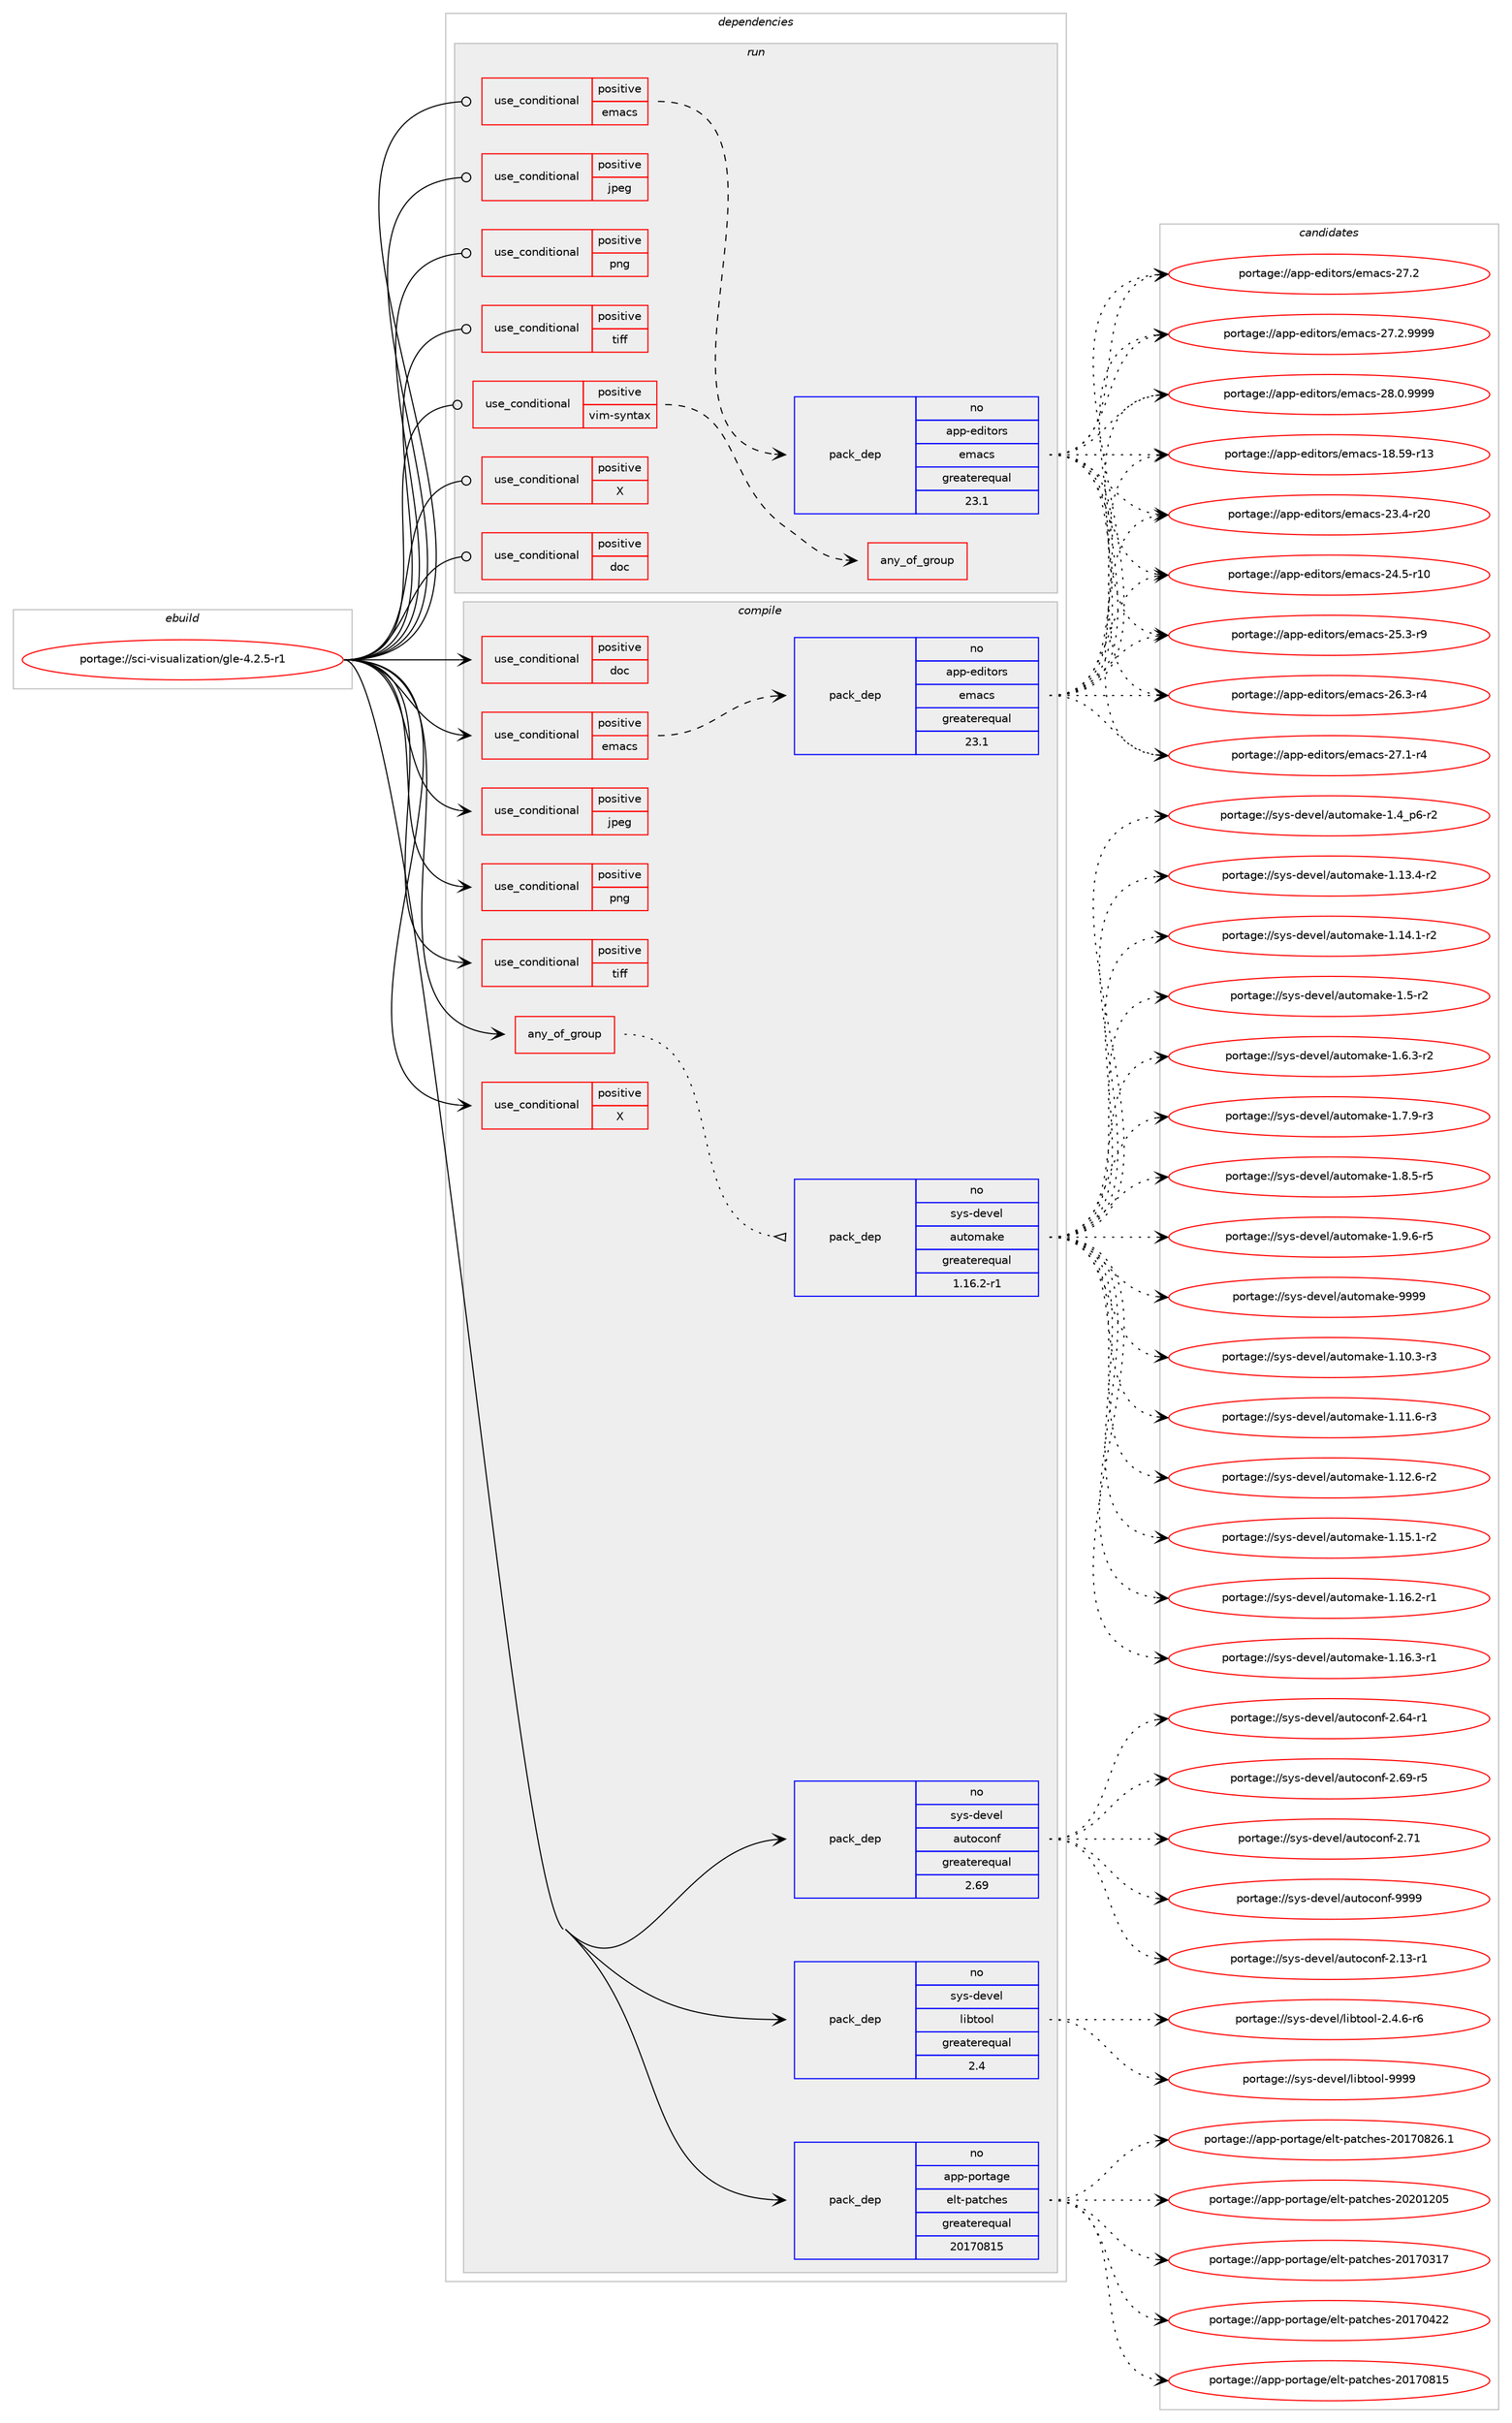 digraph prolog {

# *************
# Graph options
# *************

newrank=true;
concentrate=true;
compound=true;
graph [rankdir=LR,fontname=Helvetica,fontsize=10,ranksep=1.5];#, ranksep=2.5, nodesep=0.2];
edge  [arrowhead=vee];
node  [fontname=Helvetica,fontsize=10];

# **********
# The ebuild
# **********

subgraph cluster_leftcol {
color=gray;
rank=same;
label=<<i>ebuild</i>>;
id [label="portage://sci-visualization/gle-4.2.5-r1", color=red, width=4, href="../sci-visualization/gle-4.2.5-r1.svg"];
}

# ****************
# The dependencies
# ****************

subgraph cluster_midcol {
color=gray;
label=<<i>dependencies</i>>;
subgraph cluster_compile {
fillcolor="#eeeeee";
style=filled;
label=<<i>compile</i>>;
subgraph any23 {
dependency1187 [label=<<TABLE BORDER="0" CELLBORDER="1" CELLSPACING="0" CELLPADDING="4"><TR><TD CELLPADDING="10">any_of_group</TD></TR></TABLE>>, shape=none, color=red];subgraph pack411 {
dependency1188 [label=<<TABLE BORDER="0" CELLBORDER="1" CELLSPACING="0" CELLPADDING="4" WIDTH="220"><TR><TD ROWSPAN="6" CELLPADDING="30">pack_dep</TD></TR><TR><TD WIDTH="110">no</TD></TR><TR><TD>sys-devel</TD></TR><TR><TD>automake</TD></TR><TR><TD>greaterequal</TD></TR><TR><TD>1.16.2-r1</TD></TR></TABLE>>, shape=none, color=blue];
}
dependency1187:e -> dependency1188:w [weight=20,style="dotted",arrowhead="oinv"];
}
id:e -> dependency1187:w [weight=20,style="solid",arrowhead="vee"];
subgraph cond755 {
dependency1189 [label=<<TABLE BORDER="0" CELLBORDER="1" CELLSPACING="0" CELLPADDING="4"><TR><TD ROWSPAN="3" CELLPADDING="10">use_conditional</TD></TR><TR><TD>positive</TD></TR><TR><TD>X</TD></TR></TABLE>>, shape=none, color=red];
# *** BEGIN UNKNOWN DEPENDENCY TYPE (TODO) ***
# dependency1189 -> package_dependency(portage://sci-visualization/gle-4.2.5-r1,install,no,x11-libs,libX11,none,[,,],[],[])
# *** END UNKNOWN DEPENDENCY TYPE (TODO) ***

}
id:e -> dependency1189:w [weight=20,style="solid",arrowhead="vee"];
subgraph cond756 {
dependency1190 [label=<<TABLE BORDER="0" CELLBORDER="1" CELLSPACING="0" CELLPADDING="4"><TR><TD ROWSPAN="3" CELLPADDING="10">use_conditional</TD></TR><TR><TD>positive</TD></TR><TR><TD>doc</TD></TR></TABLE>>, shape=none, color=red];
# *** BEGIN UNKNOWN DEPENDENCY TYPE (TODO) ***
# dependency1190 -> package_dependency(portage://sci-visualization/gle-4.2.5-r1,install,no,dev-texlive,texlive-latexextra,none,[,,],[],[])
# *** END UNKNOWN DEPENDENCY TYPE (TODO) ***

}
id:e -> dependency1190:w [weight=20,style="solid",arrowhead="vee"];
subgraph cond757 {
dependency1191 [label=<<TABLE BORDER="0" CELLBORDER="1" CELLSPACING="0" CELLPADDING="4"><TR><TD ROWSPAN="3" CELLPADDING="10">use_conditional</TD></TR><TR><TD>positive</TD></TR><TR><TD>emacs</TD></TR></TABLE>>, shape=none, color=red];
subgraph pack412 {
dependency1192 [label=<<TABLE BORDER="0" CELLBORDER="1" CELLSPACING="0" CELLPADDING="4" WIDTH="220"><TR><TD ROWSPAN="6" CELLPADDING="30">pack_dep</TD></TR><TR><TD WIDTH="110">no</TD></TR><TR><TD>app-editors</TD></TR><TR><TD>emacs</TD></TR><TR><TD>greaterequal</TD></TR><TR><TD>23.1</TD></TR></TABLE>>, shape=none, color=blue];
}
dependency1191:e -> dependency1192:w [weight=20,style="dashed",arrowhead="vee"];
}
id:e -> dependency1191:w [weight=20,style="solid",arrowhead="vee"];
subgraph cond758 {
dependency1193 [label=<<TABLE BORDER="0" CELLBORDER="1" CELLSPACING="0" CELLPADDING="4"><TR><TD ROWSPAN="3" CELLPADDING="10">use_conditional</TD></TR><TR><TD>positive</TD></TR><TR><TD>jpeg</TD></TR></TABLE>>, shape=none, color=red];
# *** BEGIN UNKNOWN DEPENDENCY TYPE (TODO) ***
# dependency1193 -> package_dependency(portage://sci-visualization/gle-4.2.5-r1,install,no,virtual,jpeg,none,[,,],[slot(0)],[])
# *** END UNKNOWN DEPENDENCY TYPE (TODO) ***

}
id:e -> dependency1193:w [weight=20,style="solid",arrowhead="vee"];
subgraph cond759 {
dependency1194 [label=<<TABLE BORDER="0" CELLBORDER="1" CELLSPACING="0" CELLPADDING="4"><TR><TD ROWSPAN="3" CELLPADDING="10">use_conditional</TD></TR><TR><TD>positive</TD></TR><TR><TD>png</TD></TR></TABLE>>, shape=none, color=red];
# *** BEGIN UNKNOWN DEPENDENCY TYPE (TODO) ***
# dependency1194 -> package_dependency(portage://sci-visualization/gle-4.2.5-r1,install,no,media-libs,libpng,none,[,,],[slot(0),equal],[])
# *** END UNKNOWN DEPENDENCY TYPE (TODO) ***

}
id:e -> dependency1194:w [weight=20,style="solid",arrowhead="vee"];
subgraph cond760 {
dependency1195 [label=<<TABLE BORDER="0" CELLBORDER="1" CELLSPACING="0" CELLPADDING="4"><TR><TD ROWSPAN="3" CELLPADDING="10">use_conditional</TD></TR><TR><TD>positive</TD></TR><TR><TD>tiff</TD></TR></TABLE>>, shape=none, color=red];
# *** BEGIN UNKNOWN DEPENDENCY TYPE (TODO) ***
# dependency1195 -> package_dependency(portage://sci-visualization/gle-4.2.5-r1,install,no,media-libs,tiff,none,[,,],[slot(0)],[])
# *** END UNKNOWN DEPENDENCY TYPE (TODO) ***

}
id:e -> dependency1195:w [weight=20,style="solid",arrowhead="vee"];
subgraph pack413 {
dependency1196 [label=<<TABLE BORDER="0" CELLBORDER="1" CELLSPACING="0" CELLPADDING="4" WIDTH="220"><TR><TD ROWSPAN="6" CELLPADDING="30">pack_dep</TD></TR><TR><TD WIDTH="110">no</TD></TR><TR><TD>app-portage</TD></TR><TR><TD>elt-patches</TD></TR><TR><TD>greaterequal</TD></TR><TR><TD>20170815</TD></TR></TABLE>>, shape=none, color=blue];
}
id:e -> dependency1196:w [weight=20,style="solid",arrowhead="vee"];
subgraph pack414 {
dependency1197 [label=<<TABLE BORDER="0" CELLBORDER="1" CELLSPACING="0" CELLPADDING="4" WIDTH="220"><TR><TD ROWSPAN="6" CELLPADDING="30">pack_dep</TD></TR><TR><TD WIDTH="110">no</TD></TR><TR><TD>sys-devel</TD></TR><TR><TD>autoconf</TD></TR><TR><TD>greaterequal</TD></TR><TR><TD>2.69</TD></TR></TABLE>>, shape=none, color=blue];
}
id:e -> dependency1197:w [weight=20,style="solid",arrowhead="vee"];
# *** BEGIN UNKNOWN DEPENDENCY TYPE (TODO) ***
# id -> package_dependency(portage://sci-visualization/gle-4.2.5-r1,install,no,sys-devel,gnuconfig,none,[,,],[],[])
# *** END UNKNOWN DEPENDENCY TYPE (TODO) ***

subgraph pack415 {
dependency1198 [label=<<TABLE BORDER="0" CELLBORDER="1" CELLSPACING="0" CELLPADDING="4" WIDTH="220"><TR><TD ROWSPAN="6" CELLPADDING="30">pack_dep</TD></TR><TR><TD WIDTH="110">no</TD></TR><TR><TD>sys-devel</TD></TR><TR><TD>libtool</TD></TR><TR><TD>greaterequal</TD></TR><TR><TD>2.4</TD></TR></TABLE>>, shape=none, color=blue];
}
id:e -> dependency1198:w [weight=20,style="solid",arrowhead="vee"];
# *** BEGIN UNKNOWN DEPENDENCY TYPE (TODO) ***
# id -> package_dependency(portage://sci-visualization/gle-4.2.5-r1,install,no,sys-libs,ncurses,none,[,,],[slot(0),equal],[])
# *** END UNKNOWN DEPENDENCY TYPE (TODO) ***

}
subgraph cluster_compileandrun {
fillcolor="#eeeeee";
style=filled;
label=<<i>compile and run</i>>;
}
subgraph cluster_run {
fillcolor="#eeeeee";
style=filled;
label=<<i>run</i>>;
subgraph cond761 {
dependency1199 [label=<<TABLE BORDER="0" CELLBORDER="1" CELLSPACING="0" CELLPADDING="4"><TR><TD ROWSPAN="3" CELLPADDING="10">use_conditional</TD></TR><TR><TD>positive</TD></TR><TR><TD>X</TD></TR></TABLE>>, shape=none, color=red];
# *** BEGIN UNKNOWN DEPENDENCY TYPE (TODO) ***
# dependency1199 -> package_dependency(portage://sci-visualization/gle-4.2.5-r1,run,no,x11-libs,libX11,none,[,,],[],[])
# *** END UNKNOWN DEPENDENCY TYPE (TODO) ***

}
id:e -> dependency1199:w [weight=20,style="solid",arrowhead="odot"];
subgraph cond762 {
dependency1200 [label=<<TABLE BORDER="0" CELLBORDER="1" CELLSPACING="0" CELLPADDING="4"><TR><TD ROWSPAN="3" CELLPADDING="10">use_conditional</TD></TR><TR><TD>positive</TD></TR><TR><TD>doc</TD></TR></TABLE>>, shape=none, color=red];
# *** BEGIN UNKNOWN DEPENDENCY TYPE (TODO) ***
# dependency1200 -> package_dependency(portage://sci-visualization/gle-4.2.5-r1,run,no,dev-texlive,texlive-latexextra,none,[,,],[],[])
# *** END UNKNOWN DEPENDENCY TYPE (TODO) ***

}
id:e -> dependency1200:w [weight=20,style="solid",arrowhead="odot"];
subgraph cond763 {
dependency1201 [label=<<TABLE BORDER="0" CELLBORDER="1" CELLSPACING="0" CELLPADDING="4"><TR><TD ROWSPAN="3" CELLPADDING="10">use_conditional</TD></TR><TR><TD>positive</TD></TR><TR><TD>emacs</TD></TR></TABLE>>, shape=none, color=red];
subgraph pack416 {
dependency1202 [label=<<TABLE BORDER="0" CELLBORDER="1" CELLSPACING="0" CELLPADDING="4" WIDTH="220"><TR><TD ROWSPAN="6" CELLPADDING="30">pack_dep</TD></TR><TR><TD WIDTH="110">no</TD></TR><TR><TD>app-editors</TD></TR><TR><TD>emacs</TD></TR><TR><TD>greaterequal</TD></TR><TR><TD>23.1</TD></TR></TABLE>>, shape=none, color=blue];
}
dependency1201:e -> dependency1202:w [weight=20,style="dashed",arrowhead="vee"];
}
id:e -> dependency1201:w [weight=20,style="solid",arrowhead="odot"];
subgraph cond764 {
dependency1203 [label=<<TABLE BORDER="0" CELLBORDER="1" CELLSPACING="0" CELLPADDING="4"><TR><TD ROWSPAN="3" CELLPADDING="10">use_conditional</TD></TR><TR><TD>positive</TD></TR><TR><TD>jpeg</TD></TR></TABLE>>, shape=none, color=red];
# *** BEGIN UNKNOWN DEPENDENCY TYPE (TODO) ***
# dependency1203 -> package_dependency(portage://sci-visualization/gle-4.2.5-r1,run,no,virtual,jpeg,none,[,,],[slot(0)],[])
# *** END UNKNOWN DEPENDENCY TYPE (TODO) ***

}
id:e -> dependency1203:w [weight=20,style="solid",arrowhead="odot"];
subgraph cond765 {
dependency1204 [label=<<TABLE BORDER="0" CELLBORDER="1" CELLSPACING="0" CELLPADDING="4"><TR><TD ROWSPAN="3" CELLPADDING="10">use_conditional</TD></TR><TR><TD>positive</TD></TR><TR><TD>png</TD></TR></TABLE>>, shape=none, color=red];
# *** BEGIN UNKNOWN DEPENDENCY TYPE (TODO) ***
# dependency1204 -> package_dependency(portage://sci-visualization/gle-4.2.5-r1,run,no,media-libs,libpng,none,[,,],[slot(0),equal],[])
# *** END UNKNOWN DEPENDENCY TYPE (TODO) ***

}
id:e -> dependency1204:w [weight=20,style="solid",arrowhead="odot"];
subgraph cond766 {
dependency1205 [label=<<TABLE BORDER="0" CELLBORDER="1" CELLSPACING="0" CELLPADDING="4"><TR><TD ROWSPAN="3" CELLPADDING="10">use_conditional</TD></TR><TR><TD>positive</TD></TR><TR><TD>tiff</TD></TR></TABLE>>, shape=none, color=red];
# *** BEGIN UNKNOWN DEPENDENCY TYPE (TODO) ***
# dependency1205 -> package_dependency(portage://sci-visualization/gle-4.2.5-r1,run,no,media-libs,tiff,none,[,,],[slot(0)],[])
# *** END UNKNOWN DEPENDENCY TYPE (TODO) ***

}
id:e -> dependency1205:w [weight=20,style="solid",arrowhead="odot"];
subgraph cond767 {
dependency1206 [label=<<TABLE BORDER="0" CELLBORDER="1" CELLSPACING="0" CELLPADDING="4"><TR><TD ROWSPAN="3" CELLPADDING="10">use_conditional</TD></TR><TR><TD>positive</TD></TR><TR><TD>vim-syntax</TD></TR></TABLE>>, shape=none, color=red];
subgraph any24 {
dependency1207 [label=<<TABLE BORDER="0" CELLBORDER="1" CELLSPACING="0" CELLPADDING="4"><TR><TD CELLPADDING="10">any_of_group</TD></TR></TABLE>>, shape=none, color=red];# *** BEGIN UNKNOWN DEPENDENCY TYPE (TODO) ***
# dependency1207 -> package_dependency(portage://sci-visualization/gle-4.2.5-r1,run,no,app-editors,vim,none,[,,],[],[])
# *** END UNKNOWN DEPENDENCY TYPE (TODO) ***

# *** BEGIN UNKNOWN DEPENDENCY TYPE (TODO) ***
# dependency1207 -> package_dependency(portage://sci-visualization/gle-4.2.5-r1,run,no,app-editors,gvim,none,[,,],[],[])
# *** END UNKNOWN DEPENDENCY TYPE (TODO) ***

}
dependency1206:e -> dependency1207:w [weight=20,style="dashed",arrowhead="vee"];
}
id:e -> dependency1206:w [weight=20,style="solid",arrowhead="odot"];
# *** BEGIN UNKNOWN DEPENDENCY TYPE (TODO) ***
# id -> package_dependency(portage://sci-visualization/gle-4.2.5-r1,run,no,app-text,ghostscript-gpl,none,[,,],[],[])
# *** END UNKNOWN DEPENDENCY TYPE (TODO) ***

# *** BEGIN UNKNOWN DEPENDENCY TYPE (TODO) ***
# id -> package_dependency(portage://sci-visualization/gle-4.2.5-r1,run,no,sys-libs,ncurses,none,[,,],[slot(0),equal],[])
# *** END UNKNOWN DEPENDENCY TYPE (TODO) ***

# *** BEGIN UNKNOWN DEPENDENCY TYPE (TODO) ***
# id -> package_dependency(portage://sci-visualization/gle-4.2.5-r1,run,no,virtual,latex-base,none,[,,],[],[])
# *** END UNKNOWN DEPENDENCY TYPE (TODO) ***

}
}

# **************
# The candidates
# **************

subgraph cluster_choices {
rank=same;
color=gray;
label=<<i>candidates</i>>;

subgraph choice411 {
color=black;
nodesep=1;
choice11512111545100101118101108479711711611110997107101454946494846514511451 [label="portage://sys-devel/automake-1.10.3-r3", color=red, width=4,href="../sys-devel/automake-1.10.3-r3.svg"];
choice11512111545100101118101108479711711611110997107101454946494946544511451 [label="portage://sys-devel/automake-1.11.6-r3", color=red, width=4,href="../sys-devel/automake-1.11.6-r3.svg"];
choice11512111545100101118101108479711711611110997107101454946495046544511450 [label="portage://sys-devel/automake-1.12.6-r2", color=red, width=4,href="../sys-devel/automake-1.12.6-r2.svg"];
choice11512111545100101118101108479711711611110997107101454946495146524511450 [label="portage://sys-devel/automake-1.13.4-r2", color=red, width=4,href="../sys-devel/automake-1.13.4-r2.svg"];
choice11512111545100101118101108479711711611110997107101454946495246494511450 [label="portage://sys-devel/automake-1.14.1-r2", color=red, width=4,href="../sys-devel/automake-1.14.1-r2.svg"];
choice11512111545100101118101108479711711611110997107101454946495346494511450 [label="portage://sys-devel/automake-1.15.1-r2", color=red, width=4,href="../sys-devel/automake-1.15.1-r2.svg"];
choice11512111545100101118101108479711711611110997107101454946495446504511449 [label="portage://sys-devel/automake-1.16.2-r1", color=red, width=4,href="../sys-devel/automake-1.16.2-r1.svg"];
choice11512111545100101118101108479711711611110997107101454946495446514511449 [label="portage://sys-devel/automake-1.16.3-r1", color=red, width=4,href="../sys-devel/automake-1.16.3-r1.svg"];
choice115121115451001011181011084797117116111109971071014549465295112544511450 [label="portage://sys-devel/automake-1.4_p6-r2", color=red, width=4,href="../sys-devel/automake-1.4_p6-r2.svg"];
choice11512111545100101118101108479711711611110997107101454946534511450 [label="portage://sys-devel/automake-1.5-r2", color=red, width=4,href="../sys-devel/automake-1.5-r2.svg"];
choice115121115451001011181011084797117116111109971071014549465446514511450 [label="portage://sys-devel/automake-1.6.3-r2", color=red, width=4,href="../sys-devel/automake-1.6.3-r2.svg"];
choice115121115451001011181011084797117116111109971071014549465546574511451 [label="portage://sys-devel/automake-1.7.9-r3", color=red, width=4,href="../sys-devel/automake-1.7.9-r3.svg"];
choice115121115451001011181011084797117116111109971071014549465646534511453 [label="portage://sys-devel/automake-1.8.5-r5", color=red, width=4,href="../sys-devel/automake-1.8.5-r5.svg"];
choice115121115451001011181011084797117116111109971071014549465746544511453 [label="portage://sys-devel/automake-1.9.6-r5", color=red, width=4,href="../sys-devel/automake-1.9.6-r5.svg"];
choice115121115451001011181011084797117116111109971071014557575757 [label="portage://sys-devel/automake-9999", color=red, width=4,href="../sys-devel/automake-9999.svg"];
dependency1188:e -> choice11512111545100101118101108479711711611110997107101454946494846514511451:w [style=dotted,weight="100"];
dependency1188:e -> choice11512111545100101118101108479711711611110997107101454946494946544511451:w [style=dotted,weight="100"];
dependency1188:e -> choice11512111545100101118101108479711711611110997107101454946495046544511450:w [style=dotted,weight="100"];
dependency1188:e -> choice11512111545100101118101108479711711611110997107101454946495146524511450:w [style=dotted,weight="100"];
dependency1188:e -> choice11512111545100101118101108479711711611110997107101454946495246494511450:w [style=dotted,weight="100"];
dependency1188:e -> choice11512111545100101118101108479711711611110997107101454946495346494511450:w [style=dotted,weight="100"];
dependency1188:e -> choice11512111545100101118101108479711711611110997107101454946495446504511449:w [style=dotted,weight="100"];
dependency1188:e -> choice11512111545100101118101108479711711611110997107101454946495446514511449:w [style=dotted,weight="100"];
dependency1188:e -> choice115121115451001011181011084797117116111109971071014549465295112544511450:w [style=dotted,weight="100"];
dependency1188:e -> choice11512111545100101118101108479711711611110997107101454946534511450:w [style=dotted,weight="100"];
dependency1188:e -> choice115121115451001011181011084797117116111109971071014549465446514511450:w [style=dotted,weight="100"];
dependency1188:e -> choice115121115451001011181011084797117116111109971071014549465546574511451:w [style=dotted,weight="100"];
dependency1188:e -> choice115121115451001011181011084797117116111109971071014549465646534511453:w [style=dotted,weight="100"];
dependency1188:e -> choice115121115451001011181011084797117116111109971071014549465746544511453:w [style=dotted,weight="100"];
dependency1188:e -> choice115121115451001011181011084797117116111109971071014557575757:w [style=dotted,weight="100"];
}
subgraph choice412 {
color=black;
nodesep=1;
choice9711211245101100105116111114115471011099799115454956465357451144951 [label="portage://app-editors/emacs-18.59-r13", color=red, width=4,href="../app-editors/emacs-18.59-r13.svg"];
choice97112112451011001051161111141154710110997991154550514652451145048 [label="portage://app-editors/emacs-23.4-r20", color=red, width=4,href="../app-editors/emacs-23.4-r20.svg"];
choice97112112451011001051161111141154710110997991154550524653451144948 [label="portage://app-editors/emacs-24.5-r10", color=red, width=4,href="../app-editors/emacs-24.5-r10.svg"];
choice971121124510110010511611111411547101109979911545505346514511457 [label="portage://app-editors/emacs-25.3-r9", color=red, width=4,href="../app-editors/emacs-25.3-r9.svg"];
choice971121124510110010511611111411547101109979911545505446514511452 [label="portage://app-editors/emacs-26.3-r4", color=red, width=4,href="../app-editors/emacs-26.3-r4.svg"];
choice971121124510110010511611111411547101109979911545505546494511452 [label="portage://app-editors/emacs-27.1-r4", color=red, width=4,href="../app-editors/emacs-27.1-r4.svg"];
choice97112112451011001051161111141154710110997991154550554650 [label="portage://app-editors/emacs-27.2", color=red, width=4,href="../app-editors/emacs-27.2.svg"];
choice971121124510110010511611111411547101109979911545505546504657575757 [label="portage://app-editors/emacs-27.2.9999", color=red, width=4,href="../app-editors/emacs-27.2.9999.svg"];
choice971121124510110010511611111411547101109979911545505646484657575757 [label="portage://app-editors/emacs-28.0.9999", color=red, width=4,href="../app-editors/emacs-28.0.9999.svg"];
dependency1192:e -> choice9711211245101100105116111114115471011099799115454956465357451144951:w [style=dotted,weight="100"];
dependency1192:e -> choice97112112451011001051161111141154710110997991154550514652451145048:w [style=dotted,weight="100"];
dependency1192:e -> choice97112112451011001051161111141154710110997991154550524653451144948:w [style=dotted,weight="100"];
dependency1192:e -> choice971121124510110010511611111411547101109979911545505346514511457:w [style=dotted,weight="100"];
dependency1192:e -> choice971121124510110010511611111411547101109979911545505446514511452:w [style=dotted,weight="100"];
dependency1192:e -> choice971121124510110010511611111411547101109979911545505546494511452:w [style=dotted,weight="100"];
dependency1192:e -> choice97112112451011001051161111141154710110997991154550554650:w [style=dotted,weight="100"];
dependency1192:e -> choice971121124510110010511611111411547101109979911545505546504657575757:w [style=dotted,weight="100"];
dependency1192:e -> choice971121124510110010511611111411547101109979911545505646484657575757:w [style=dotted,weight="100"];
}
subgraph choice413 {
color=black;
nodesep=1;
choice97112112451121111141169710310147101108116451129711699104101115455048495548514955 [label="portage://app-portage/elt-patches-20170317", color=red, width=4,href="../app-portage/elt-patches-20170317.svg"];
choice97112112451121111141169710310147101108116451129711699104101115455048495548525050 [label="portage://app-portage/elt-patches-20170422", color=red, width=4,href="../app-portage/elt-patches-20170422.svg"];
choice97112112451121111141169710310147101108116451129711699104101115455048495548564953 [label="portage://app-portage/elt-patches-20170815", color=red, width=4,href="../app-portage/elt-patches-20170815.svg"];
choice971121124511211111411697103101471011081164511297116991041011154550484955485650544649 [label="portage://app-portage/elt-patches-20170826.1", color=red, width=4,href="../app-portage/elt-patches-20170826.1.svg"];
choice97112112451121111141169710310147101108116451129711699104101115455048504849504853 [label="portage://app-portage/elt-patches-20201205", color=red, width=4,href="../app-portage/elt-patches-20201205.svg"];
dependency1196:e -> choice97112112451121111141169710310147101108116451129711699104101115455048495548514955:w [style=dotted,weight="100"];
dependency1196:e -> choice97112112451121111141169710310147101108116451129711699104101115455048495548525050:w [style=dotted,weight="100"];
dependency1196:e -> choice97112112451121111141169710310147101108116451129711699104101115455048495548564953:w [style=dotted,weight="100"];
dependency1196:e -> choice971121124511211111411697103101471011081164511297116991041011154550484955485650544649:w [style=dotted,weight="100"];
dependency1196:e -> choice97112112451121111141169710310147101108116451129711699104101115455048504849504853:w [style=dotted,weight="100"];
}
subgraph choice414 {
color=black;
nodesep=1;
choice1151211154510010111810110847971171161119911111010245504649514511449 [label="portage://sys-devel/autoconf-2.13-r1", color=red, width=4,href="../sys-devel/autoconf-2.13-r1.svg"];
choice1151211154510010111810110847971171161119911111010245504654524511449 [label="portage://sys-devel/autoconf-2.64-r1", color=red, width=4,href="../sys-devel/autoconf-2.64-r1.svg"];
choice1151211154510010111810110847971171161119911111010245504654574511453 [label="portage://sys-devel/autoconf-2.69-r5", color=red, width=4,href="../sys-devel/autoconf-2.69-r5.svg"];
choice115121115451001011181011084797117116111991111101024550465549 [label="portage://sys-devel/autoconf-2.71", color=red, width=4,href="../sys-devel/autoconf-2.71.svg"];
choice115121115451001011181011084797117116111991111101024557575757 [label="portage://sys-devel/autoconf-9999", color=red, width=4,href="../sys-devel/autoconf-9999.svg"];
dependency1197:e -> choice1151211154510010111810110847971171161119911111010245504649514511449:w [style=dotted,weight="100"];
dependency1197:e -> choice1151211154510010111810110847971171161119911111010245504654524511449:w [style=dotted,weight="100"];
dependency1197:e -> choice1151211154510010111810110847971171161119911111010245504654574511453:w [style=dotted,weight="100"];
dependency1197:e -> choice115121115451001011181011084797117116111991111101024550465549:w [style=dotted,weight="100"];
dependency1197:e -> choice115121115451001011181011084797117116111991111101024557575757:w [style=dotted,weight="100"];
}
subgraph choice415 {
color=black;
nodesep=1;
choice1151211154510010111810110847108105981161111111084550465246544511454 [label="portage://sys-devel/libtool-2.4.6-r6", color=red, width=4,href="../sys-devel/libtool-2.4.6-r6.svg"];
choice1151211154510010111810110847108105981161111111084557575757 [label="portage://sys-devel/libtool-9999", color=red, width=4,href="../sys-devel/libtool-9999.svg"];
dependency1198:e -> choice1151211154510010111810110847108105981161111111084550465246544511454:w [style=dotted,weight="100"];
dependency1198:e -> choice1151211154510010111810110847108105981161111111084557575757:w [style=dotted,weight="100"];
}
subgraph choice416 {
color=black;
nodesep=1;
choice9711211245101100105116111114115471011099799115454956465357451144951 [label="portage://app-editors/emacs-18.59-r13", color=red, width=4,href="../app-editors/emacs-18.59-r13.svg"];
choice97112112451011001051161111141154710110997991154550514652451145048 [label="portage://app-editors/emacs-23.4-r20", color=red, width=4,href="../app-editors/emacs-23.4-r20.svg"];
choice97112112451011001051161111141154710110997991154550524653451144948 [label="portage://app-editors/emacs-24.5-r10", color=red, width=4,href="../app-editors/emacs-24.5-r10.svg"];
choice971121124510110010511611111411547101109979911545505346514511457 [label="portage://app-editors/emacs-25.3-r9", color=red, width=4,href="../app-editors/emacs-25.3-r9.svg"];
choice971121124510110010511611111411547101109979911545505446514511452 [label="portage://app-editors/emacs-26.3-r4", color=red, width=4,href="../app-editors/emacs-26.3-r4.svg"];
choice971121124510110010511611111411547101109979911545505546494511452 [label="portage://app-editors/emacs-27.1-r4", color=red, width=4,href="../app-editors/emacs-27.1-r4.svg"];
choice97112112451011001051161111141154710110997991154550554650 [label="portage://app-editors/emacs-27.2", color=red, width=4,href="../app-editors/emacs-27.2.svg"];
choice971121124510110010511611111411547101109979911545505546504657575757 [label="portage://app-editors/emacs-27.2.9999", color=red, width=4,href="../app-editors/emacs-27.2.9999.svg"];
choice971121124510110010511611111411547101109979911545505646484657575757 [label="portage://app-editors/emacs-28.0.9999", color=red, width=4,href="../app-editors/emacs-28.0.9999.svg"];
dependency1202:e -> choice9711211245101100105116111114115471011099799115454956465357451144951:w [style=dotted,weight="100"];
dependency1202:e -> choice97112112451011001051161111141154710110997991154550514652451145048:w [style=dotted,weight="100"];
dependency1202:e -> choice97112112451011001051161111141154710110997991154550524653451144948:w [style=dotted,weight="100"];
dependency1202:e -> choice971121124510110010511611111411547101109979911545505346514511457:w [style=dotted,weight="100"];
dependency1202:e -> choice971121124510110010511611111411547101109979911545505446514511452:w [style=dotted,weight="100"];
dependency1202:e -> choice971121124510110010511611111411547101109979911545505546494511452:w [style=dotted,weight="100"];
dependency1202:e -> choice97112112451011001051161111141154710110997991154550554650:w [style=dotted,weight="100"];
dependency1202:e -> choice971121124510110010511611111411547101109979911545505546504657575757:w [style=dotted,weight="100"];
dependency1202:e -> choice971121124510110010511611111411547101109979911545505646484657575757:w [style=dotted,weight="100"];
}
}

}
